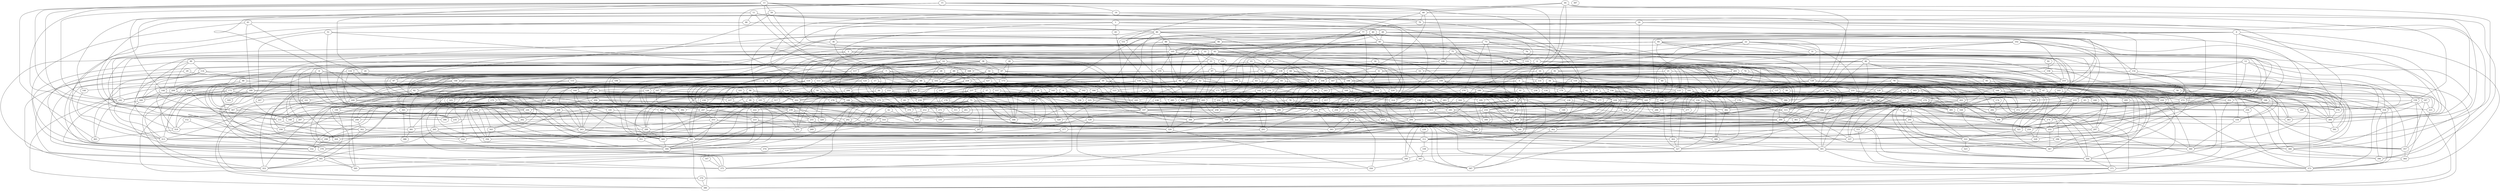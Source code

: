 strict graph "gnp_random_graph(400,0.015)" {
0;
1;
2;
3;
4;
5;
6;
7;
8;
9;
10;
11;
12;
13;
14;
15;
16;
17;
18;
19;
20;
21;
22;
23;
24;
25;
26;
27;
28;
29;
30;
31;
32;
33;
34;
35;
36;
37;
38;
39;
40;
41;
42;
43;
44;
45;
46;
47;
48;
49;
50;
51;
52;
53;
54;
55;
56;
57;
58;
59;
60;
61;
62;
63;
64;
65;
66;
67;
68;
69;
70;
71;
72;
73;
74;
75;
76;
77;
78;
79;
80;
81;
82;
83;
84;
85;
86;
87;
88;
89;
90;
91;
92;
93;
94;
95;
96;
97;
98;
99;
100;
101;
102;
103;
104;
105;
106;
107;
108;
109;
110;
111;
112;
113;
114;
115;
116;
117;
118;
119;
120;
121;
122;
123;
124;
125;
126;
127;
128;
129;
130;
131;
132;
133;
134;
135;
136;
137;
138;
139;
140;
141;
142;
143;
144;
145;
146;
147;
148;
149;
150;
151;
152;
153;
154;
155;
156;
157;
158;
159;
160;
161;
162;
163;
164;
165;
166;
167;
168;
169;
170;
171;
172;
173;
174;
175;
176;
177;
178;
179;
180;
181;
182;
183;
184;
185;
186;
187;
188;
189;
190;
191;
192;
193;
194;
195;
196;
197;
198;
199;
200;
201;
202;
203;
204;
205;
206;
207;
208;
209;
210;
211;
212;
213;
214;
215;
216;
217;
218;
219;
220;
221;
222;
223;
224;
225;
226;
227;
228;
229;
230;
231;
232;
233;
234;
235;
236;
237;
238;
239;
240;
241;
242;
243;
244;
245;
246;
247;
248;
249;
250;
251;
252;
253;
254;
255;
256;
257;
258;
259;
260;
261;
262;
263;
264;
265;
266;
267;
268;
269;
270;
271;
272;
273;
274;
275;
276;
277;
278;
279;
280;
281;
282;
283;
284;
285;
286;
287;
288;
289;
290;
291;
292;
293;
294;
295;
296;
297;
298;
299;
300;
301;
302;
303;
304;
305;
306;
307;
308;
309;
310;
311;
312;
313;
314;
315;
316;
317;
318;
319;
320;
321;
322;
323;
324;
325;
326;
327;
328;
329;
330;
331;
332;
333;
334;
335;
336;
337;
338;
339;
340;
341;
342;
343;
344;
345;
346;
347;
348;
349;
350;
351;
352;
353;
354;
355;
356;
357;
358;
359;
360;
361;
362;
363;
364;
365;
366;
367;
368;
369;
370;
371;
372;
373;
374;
375;
376;
377;
378;
379;
380;
381;
382;
383;
384;
385;
386;
387;
388;
389;
390;
391;
392;
393;
394;
395;
396;
397;
398;
399;
0 -- 384  [is_available=True, prob="0.0402367718335"];
0 -- 197  [is_available=True, prob="0.228837234579"];
0 -- 272  [is_available=True, prob="0.930649494581"];
0 -- 177  [is_available=True, prob="1.0"];
0 -- 84  [is_available=True, prob="1.0"];
0 -- 379  [is_available=True, prob="0.599860828632"];
0 -- 383  [is_available=True, prob="1.0"];
1 -- 168  [is_available=True, prob="0.828892292594"];
1 -- 49  [is_available=True, prob="0.546727412455"];
1 -- 36  [is_available=True, prob="0.792235387487"];
1 -- 45  [is_available=True, prob="1.0"];
1 -- 185  [is_available=True, prob="0.430631470066"];
2 -- 248  [is_available=True, prob="1.0"];
2 -- 315  [is_available=True, prob="1.0"];
2 -- 38  [is_available=True, prob="0.789711799117"];
2 -- 247  [is_available=True, prob="0.757555239476"];
3 -- 384  [is_available=True, prob="0.913111605591"];
3 -- 133  [is_available=True, prob="0.661582365835"];
3 -- 41  [is_available=True, prob="0.641390189059"];
3 -- 331  [is_available=True, prob="1.0"];
3 -- 268  [is_available=True, prob="0.203914932604"];
3 -- 367  [is_available=True, prob="1.0"];
3 -- 213  [is_available=True, prob="1.0"];
3 -- 123  [is_available=True, prob="0.37483389132"];
3 -- 220  [is_available=True, prob="0.824811062572"];
4 -- 376  [is_available=True, prob="1.0"];
4 -- 371  [is_available=True, prob="1.0"];
4 -- 6  [is_available=True, prob="0.918183683065"];
4 -- 343  [is_available=True, prob="0.162268927665"];
5 -- 124  [is_available=True, prob="0.758159330224"];
5 -- 325  [is_available=True, prob="0.381256585701"];
6 -- 290  [is_available=True, prob="0.546495250711"];
6 -- 301  [is_available=True, prob="0.956983385933"];
6 -- 146  [is_available=True, prob="0.0747807298808"];
6 -- 371  [is_available=True, prob="0.831949440923"];
6 -- 251  [is_available=True, prob="1.0"];
7 -- 166  [is_available=True, prob="1.0"];
7 -- 198  [is_available=True, prob="0.896626878955"];
7 -- 103  [is_available=True, prob="0.95149884525"];
7 -- 82  [is_available=True, prob="0.154584733728"];
7 -- 249  [is_available=True, prob="0.305165184374"];
7 -- 188  [is_available=True, prob="1.0"];
7 -- 285  [is_available=True, prob="0.258547541036"];
7 -- 390  [is_available=True, prob="0.610702899747"];
8 -- 176  [is_available=True, prob="0.334390227839"];
8 -- 161  [is_available=True, prob="0.526936789904"];
8 -- 146  [is_available=True, prob="1.0"];
8 -- 394  [is_available=True, prob="0.398963388208"];
8 -- 262  [is_available=True, prob="0.918249961427"];
9 -- 145  [is_available=True, prob="0.830287555779"];
9 -- 299  [is_available=True, prob="1.0"];
9 -- 220  [is_available=True, prob="0.661740255158"];
9 -- 381  [is_available=True, prob="0.225785111097"];
10 -- 267  [is_available=True, prob="1.0"];
10 -- 131  [is_available=True, prob="0.777332449017"];
10 -- 254  [is_available=True, prob="1.0"];
11 -- 224  [is_available=True, prob="1.0"];
11 -- 320  [is_available=True, prob="0.209965057685"];
11 -- 66  [is_available=True, prob="0.0828781911114"];
11 -- 396  [is_available=True, prob="0.616018808591"];
11 -- 362  [is_available=True, prob="0.991211634504"];
11 -- 140  [is_available=True, prob="0.731610422304"];
11 -- 144  [is_available=True, prob="0.305994241208"];
12 -- 121  [is_available=True, prob="0.204933204844"];
12 -- 91  [is_available=True, prob="0.560403317131"];
12 -- 321  [is_available=True, prob="0.533658528319"];
12 -- 318  [is_available=True, prob="0.323605174205"];
12 -- 159  [is_available=True, prob="0.220588295254"];
13 -- 354  [is_available=True, prob="0.291714793876"];
13 -- 197  [is_available=True, prob="0.390688105716"];
13 -- 134  [is_available=True, prob="0.662890691731"];
13 -- 393  [is_available=True, prob="0.32599514737"];
13 -- 363  [is_available=True, prob="1.0"];
13 -- 242  [is_available=True, prob="0.00951293345419"];
13 -- 24  [is_available=True, prob="0.440414604731"];
13 -- 314  [is_available=True, prob="0.0285800605918"];
13 -- 59  [is_available=True, prob="1.0"];
14 -- 67  [is_available=True, prob="0.939459530086"];
14 -- 234  [is_available=True, prob="0.269543040244"];
14 -- 112  [is_available=True, prob="0.36858913385"];
14 -- 211  [is_available=True, prob="0.0357765453866"];
14 -- 117  [is_available=True, prob="0.277905059227"];
14 -- 222  [is_available=True, prob="0.513201082614"];
15 -- 229  [is_available=True, prob="0.0576691667027"];
15 -- 358  [is_available=True, prob="0.138578877747"];
15 -- 396  [is_available=True, prob="0.231135718085"];
15 -- 208  [is_available=True, prob="1.0"];
15 -- 242  [is_available=True, prob="1.0"];
15 -- 19  [is_available=True, prob="1.0"];
15 -- 148  [is_available=True, prob="0.882384500124"];
15 -- 62  [is_available=True, prob="0.22489607725"];
16 -- 264  [is_available=True, prob="0.753777829642"];
16 -- 69  [is_available=True, prob="0.702686022626"];
17 -- 324  [is_available=True, prob="0.534896968672"];
17 -- 157  [is_available=True, prob="0.214123172626"];
18 -- 336  [is_available=True, prob="1.0"];
18 -- 375  [is_available=True, prob="0.189302095044"];
18 -- 111  [is_available=True, prob="1.0"];
19 -- 347  [is_available=True, prob="0.062708600685"];
19 -- 275  [is_available=True, prob="0.127526151953"];
19 -- 70  [is_available=True, prob="0.831767454216"];
19 -- 30  [is_available=True, prob="0.892175289945"];
20 -- 65  [is_available=True, prob="1.0"];
20 -- 259  [is_available=True, prob="1.0"];
20 -- 263  [is_available=True, prob="0.36261816189"];
20 -- 233  [is_available=True, prob="0.876046832764"];
20 -- 80  [is_available=True, prob="1.0"];
20 -- 183  [is_available=True, prob="1.0"];
20 -- 159  [is_available=True, prob="0.876189895541"];
21 -- 113  [is_available=True, prob="0.716425585"];
21 -- 282  [is_available=True, prob="1.0"];
21 -- 359  [is_available=True, prob="0.87911896844"];
22 -- 386  [is_available=True, prob="0.453667894503"];
22 -- 131  [is_available=True, prob="0.662784862517"];
22 -- 329  [is_available=True, prob="0.0193767238134"];
22 -- 177  [is_available=True, prob="0.514283892392"];
22 -- 312  [is_available=True, prob="0.813819081941"];
22 -- 31  [is_available=True, prob="0.197496440755"];
23 -- 355  [is_available=True, prob="0.778831971876"];
23 -- 39  [is_available=True, prob="0.163213233482"];
23 -- 72  [is_available=True, prob="1.0"];
23 -- 209  [is_available=True, prob="0.31766980987"];
23 -- 43  [is_available=True, prob="0.0537580733217"];
23 -- 238  [is_available=True, prob="0.0686236106776"];
23 -- 81  [is_available=True, prob="0.194500571199"];
23 -- 279  [is_available=True, prob="0.616531619688"];
23 -- 56  [is_available=True, prob="0.532103080135"];
23 -- 190  [is_available=True, prob="0.550775684697"];
24 -- 131  [is_available=True, prob="1.0"];
24 -- 279  [is_available=True, prob="0.509077168806"];
25 -- 297  [is_available=True, prob="0.545349680664"];
25 -- 62  [is_available=True, prob="0.876312376762"];
26 -- 289  [is_available=True, prob="0.971111505922"];
26 -- 52  [is_available=True, prob="0.108055723257"];
27 -- 200  [is_available=True, prob="0.961674671582"];
27 -- 33  [is_available=True, prob="1.0"];
27 -- 308  [is_available=True, prob="0.486248417964"];
27 -- 348  [is_available=True, prob="0.211992411325"];
27 -- 87  [is_available=True, prob="1.0"];
28 -- 250  [is_available=True, prob="0.758804118608"];
28 -- 67  [is_available=True, prob="0.0142042195748"];
28 -- 173  [is_available=True, prob="1.0"];
29 -- 88  [is_available=True, prob="0.670096652762"];
29 -- 305  [is_available=True, prob="0.731056979458"];
30 -- 345  [is_available=True, prob="0.416271190563"];
30 -- 165  [is_available=True, prob="0.608827429842"];
31 -- 136  [is_available=True, prob="1.0"];
31 -- 366  [is_available=True, prob="1.0"];
32 -- 261  [is_available=True, prob="0.509776030636"];
32 -- 232  [is_available=True, prob="0.629308951057"];
32 -- 127  [is_available=True, prob="1.0"];
32 -- 268  [is_available=True, prob="1.0"];
32 -- 315  [is_available=True, prob="0.607053806062"];
32 -- 351  [is_available=True, prob="1.0"];
33 -- 224  [is_available=True, prob="0.152295141676"];
33 -- 97  [is_available=True, prob="0.406299464869"];
33 -- 197  [is_available=True, prob="0.571468307842"];
33 -- 391  [is_available=True, prob="1.0"];
33 -- 104  [is_available=True, prob="0.537001853884"];
33 -- 235  [is_available=True, prob="0.665497689995"];
33 -- 112  [is_available=True, prob="0.68831217946"];
33 -- 313  [is_available=True, prob="0.253570715174"];
33 -- 125  [is_available=True, prob="0.56225847135"];
34 -- 227  [is_available=True, prob="0.876495052086"];
34 -- 134  [is_available=True, prob="1.0"];
34 -- 300  [is_available=True, prob="0.277352684245"];
34 -- 236  [is_available=True, prob="0.739483196826"];
34 -- 47  [is_available=True, prob="1.0"];
34 -- 243  [is_available=True, prob="0.725444026809"];
34 -- 376  [is_available=True, prob="1.0"];
34 -- 191  [is_available=True, prob="0.227912499998"];
35 -- 304  [is_available=True, prob="0.507941579767"];
35 -- 130  [is_available=True, prob="0.50184385262"];
35 -- 171  [is_available=True, prob="0.127035137507"];
35 -- 141  [is_available=True, prob="0.961761058678"];
35 -- 334  [is_available=True, prob="0.274197415593"];
35 -- 239  [is_available=True, prob="1.0"];
35 -- 144  [is_available=True, prob="0.645940570428"];
35 -- 306  [is_available=True, prob="0.637781703733"];
35 -- 378  [is_available=True, prob="1.0"];
35 -- 47  [is_available=True, prob="0.0697195633844"];
35 -- 381  [is_available=True, prob="0.137515578389"];
35 -- 254  [is_available=True, prob="0.246599835242"];
36 -- 191  [is_available=True, prob="1.0"];
36 -- 235  [is_available=True, prob="0.0974347544252"];
36 -- 93  [is_available=True, prob="1.0"];
36 -- 153  [is_available=True, prob="0.525056416507"];
37 -- 225  [is_available=True, prob="0.664503248045"];
37 -- 274  [is_available=True, prob="0.044801459093"];
37 -- 395  [is_available=True, prob="0.525695382397"];
38 -- 321  [is_available=True, prob="0.00102731944572"];
38 -- 67  [is_available=True, prob="0.378873999452"];
38 -- 133  [is_available=True, prob="0.479707239871"];
38 -- 179  [is_available=True, prob="0.686151478669"];
38 -- 378  [is_available=True, prob="0.455560662854"];
38 -- 62  [is_available=True, prob="0.534691655939"];
38 -- 255  [is_available=True, prob="0.775235196963"];
39 -- 186  [is_available=True, prob="1.0"];
39 -- 306  [is_available=True, prob="1.0"];
40 -- 98  [is_available=True, prob="1.0"];
40 -- 132  [is_available=True, prob="0.622774608052"];
40 -- 233  [is_available=True, prob="1.0"];
40 -- 107  [is_available=True, prob="0.666971662493"];
40 -- 376  [is_available=True, prob="0.561170010957"];
40 -- 85  [is_available=True, prob="0.256948138638"];
40 -- 184  [is_available=True, prob="0.717152936099"];
40 -- 314  [is_available=True, prob="0.153631959731"];
41 -- 314  [is_available=True, prob="0.484210750586"];
41 -- 150  [is_available=True, prob="0.229546748959"];
42 -- 339  [is_available=True, prob="0.849191435056"];
42 -- 251  [is_available=True, prob="0.916117665446"];
43 -- 236  [is_available=True, prob="0.983285004323"];
43 -- 212  [is_available=True, prob="0.894139429918"];
44 -- 232  [is_available=True, prob="1.0"];
44 -- 153  [is_available=True, prob="0.382226569383"];
44 -- 138  [is_available=True, prob="0.420903423263"];
44 -- 219  [is_available=True, prob="1.0"];
44 -- 60  [is_available=True, prob="0.832593180582"];
45 -- 238  [is_available=True, prob="1.0"];
46 -- 386  [is_available=True, prob="1.0"];
46 -- 327  [is_available=True, prob="0.7652394169"];
46 -- 111  [is_available=True, prob="0.68876115116"];
46 -- 240  [is_available=True, prob="0.878783371704"];
46 -- 179  [is_available=True, prob="0.474067948621"];
46 -- 372  [is_available=True, prob="0.744760522274"];
46 -- 53  [is_available=True, prob="1.0"];
46 -- 220  [is_available=True, prob="1.0"];
46 -- 318  [is_available=True, prob="0.155560507277"];
47 -- 225  [is_available=True, prob="0.966776039765"];
47 -- 186  [is_available=True, prob="0.141463420932"];
47 -- 367  [is_available=True, prob="0.887161854945"];
48 -- 96  [is_available=True, prob="1.0"];
48 -- 107  [is_available=True, prob="1.0"];
48 -- 331  [is_available=True, prob="0.769416667232"];
48 -- 302  [is_available=True, prob="1.0"];
48 -- 209  [is_available=True, prob="0.624201786488"];
48 -- 307  [is_available=True, prob="1.0"];
49 -- 352  [is_available=True, prob="0.481920908627"];
49 -- 229  [is_available=True, prob="0.780091938738"];
49 -- 233  [is_available=True, prob="0.681844508265"];
49 -- 109  [is_available=True, prob="0.00386991702226"];
49 -- 85  [is_available=True, prob="0.911266901566"];
49 -- 377  [is_available=True, prob="0.854326592839"];
50 -- 371  [is_available=True, prob="0.400774589551"];
50 -- 202  [is_available=True, prob="0.399143859344"];
50 -- 299  [is_available=True, prob="0.937993399699"];
50 -- 325  [is_available=True, prob="1.0"];
50 -- 271  [is_available=True, prob="0.167317935818"];
51 -- 344  [is_available=True, prob="1.0"];
51 -- 98  [is_available=True, prob="0.971950274329"];
51 -- 292  [is_available=True, prob="1.0"];
51 -- 306  [is_available=True, prob="0.725371133645"];
52 -- 160  [is_available=True, prob="1.0"];
52 -- 300  [is_available=True, prob="0.73186026959"];
52 -- 304  [is_available=True, prob="0.345543436079"];
52 -- 341  [is_available=True, prob="0.850503204893"];
52 -- 279  [is_available=True, prob="0.735948367549"];
52 -- 89  [is_available=True, prob="1.0"];
53 -- 104  [is_available=True, prob="0.603975985417"];
54 -- 295  [is_available=True, prob="0.456931271065"];
54 -- 174  [is_available=True, prob="0.721477536433"];
54 -- 312  [is_available=True, prob="0.221668168634"];
54 -- 246  [is_available=True, prob="1.0"];
54 -- 248  [is_available=True, prob="0.113049498959"];
54 -- 281  [is_available=True, prob="0.801458488695"];
54 -- 383  [is_available=True, prob="0.715022310827"];
55 -- 116  [is_available=True, prob="1.0"];
55 -- 242  [is_available=True, prob="0.777742610166"];
55 -- 92  [is_available=True, prob="0.142043958373"];
55 -- 326  [is_available=True, prob="0.668054037248"];
56 -- 273  [is_available=True, prob="0.177549584225"];
56 -- 271  [is_available=True, prob="0.234846488683"];
57 -- 72  [is_available=True, prob="1.0"];
57 -- 250  [is_available=True, prob="0.362656698786"];
58 -- 376  [is_available=True, prob="0.905568117289"];
58 -- 195  [is_available=True, prob="0.0116600908601"];
59 -- 70  [is_available=True, prob="0.044644839985"];
59 -- 87  [is_available=True, prob="0.96222227333"];
59 -- 375  [is_available=True, prob="0.230832384202"];
59 -- 376  [is_available=True, prob="0.818211595472"];
59 -- 123  [is_available=True, prob="0.744934353055"];
60 -- 191  [is_available=True, prob="1.0"];
61 -- 80  [is_available=True, prob="0.123510100456"];
61 -- 332  [is_available=True, prob="0.331668920036"];
61 -- 125  [is_available=True, prob="0.120191983779"];
61 -- 189  [is_available=True, prob="1.0"];
62 -- 311  [is_available=True, prob="0.825280172904"];
63 -- 256  [is_available=True, prob="0.0743977696635"];
63 -- 303  [is_available=True, prob="0.462763987878"];
64 -- 68  [is_available=True, prob="0.114628794734"];
64 -- 360  [is_available=True, prob="0.233062681322"];
64 -- 180  [is_available=True, prob="0.446260302376"];
64 -- 277  [is_available=True, prob="0.669507129759"];
64 -- 151  [is_available=True, prob="0.605697340443"];
64 -- 190  [is_available=True, prob="0.222191876865"];
65 -- 385  [is_available=True, prob="0.559772374457"];
65 -- 227  [is_available=True, prob="1.0"];
65 -- 165  [is_available=True, prob="0.543681966761"];
65 -- 359  [is_available=True, prob="0.445355025292"];
65 -- 268  [is_available=True, prob="0.981653952621"];
66 -- 80  [is_available=True, prob="0.862181562667"];
66 -- 313  [is_available=True, prob="0.900727997904"];
66 -- 390  [is_available=True, prob="1.0"];
66 -- 246  [is_available=True, prob="1.0"];
67 -- 321  [is_available=True, prob="0.542264951262"];
67 -- 173  [is_available=True, prob="1.0"];
67 -- 345  [is_available=True, prob="0.631979840752"];
67 -- 123  [is_available=True, prob="0.0399242922271"];
68 -- 139  [is_available=True, prob="1.0"];
68 -- 70  [is_available=True, prob="0.739117914217"];
68 -- 104  [is_available=True, prob="0.614188434963"];
68 -- 331  [is_available=True, prob="0.272819152812"];
68 -- 366  [is_available=True, prob="0.273903551945"];
69 -- 103  [is_available=True, prob="0.85270904309"];
69 -- 362  [is_available=True, prob="0.345070086063"];
69 -- 172  [is_available=True, prob="0.962597334166"];
69 -- 110  [is_available=True, prob="0.65324866579"];
69 -- 302  [is_available=True, prob="0.104970358282"];
69 -- 184  [is_available=True, prob="0.543567318677"];
69 -- 219  [is_available=True, prob="0.775057470595"];
69 -- 220  [is_available=True, prob="1.0"];
69 -- 394  [is_available=True, prob="0.220195749552"];
70 -- 132  [is_available=True, prob="0.996260991737"];
70 -- 77  [is_available=True, prob="0.420175192238"];
70 -- 177  [is_available=True, prob="1.0"];
71 -- 259  [is_available=True, prob="1.0"];
71 -- 292  [is_available=True, prob="0.395243980682"];
71 -- 328  [is_available=True, prob="0.350098206221"];
71 -- 375  [is_available=True, prob="1.0"];
71 -- 306  [is_available=True, prob="0.353164418302"];
71 -- 182  [is_available=True, prob="0.861543180212"];
71 -- 311  [is_available=True, prob="0.293294087984"];
71 -- 282  [is_available=True, prob="1.0"];
71 -- 348  [is_available=True, prob="1.0"];
72 -- 165  [is_available=True, prob="0.0120192959549"];
72 -- 171  [is_available=True, prob="1.0"];
72 -- 111  [is_available=True, prob="0.796580385363"];
72 -- 144  [is_available=True, prob="1.0"];
72 -- 305  [is_available=True, prob="0.817070646706"];
72 -- 83  [is_available=True, prob="1.0"];
73 -- 128  [is_available=True, prob="0.334587370362"];
73 -- 235  [is_available=True, prob="1.0"];
73 -- 76  [is_available=True, prob="0.0852450177633"];
73 -- 370  [is_available=True, prob="0.680589424547"];
73 -- 275  [is_available=True, prob="0.51667205339"];
73 -- 276  [is_available=True, prob="1.0"];
73 -- 382  [is_available=True, prob="0.550106987386"];
73 -- 216  [is_available=True, prob="1.0"];
73 -- 94  [is_available=True, prob="0.210581361405"];
74 -- 294  [is_available=True, prob="0.756113623578"];
74 -- 95  [is_available=True, prob="1.0"];
75 -- 259  [is_available=True, prob="0.614692005941"];
75 -- 133  [is_available=True, prob="0.975136354565"];
75 -- 307  [is_available=True, prob="0.246393305028"];
75 -- 148  [is_available=True, prob="0.857576546761"];
75 -- 117  [is_available=True, prob="0.755525171965"];
75 -- 382  [is_available=True, prob="1.0"];
76 -- 122  [is_available=True, prob="0.406262242581"];
76 -- 333  [is_available=True, prob="0.133826736604"];
76 -- 126  [is_available=True, prob="0.730176877023"];
77 -- 205  [is_available=True, prob="0.532465188124"];
77 -- 143  [is_available=True, prob="0.636093695058"];
77 -- 78  [is_available=True, prob="0.727492489667"];
77 -- 85  [is_available=True, prob="0.6406328703"];
78 -- 282  [is_available=True, prob="1.0"];
78 -- 331  [is_available=True, prob="0.365662837722"];
78 -- 222  [is_available=True, prob="0.690689802262"];
78 -- 277  [is_available=True, prob="1.0"];
79 -- 129  [is_available=True, prob="0.193652828951"];
79 -- 229  [is_available=True, prob="0.626506432301"];
79 -- 321  [is_available=True, prob="1.0"];
79 -- 301  [is_available=True, prob="0.510099017349"];
79 -- 375  [is_available=True, prob="0.772359357618"];
79 -- 318  [is_available=True, prob="1.0"];
80 -- 165  [is_available=True, prob="0.676352549882"];
80 -- 198  [is_available=True, prob="0.429982553317"];
80 -- 136  [is_available=True, prob="1.0"];
80 -- 245  [is_available=True, prob="0.0242293643009"];
80 -- 86  [is_available=True, prob="0.396320816639"];
80 -- 151  [is_available=True, prob="1.0"];
80 -- 197  [is_available=True, prob="0.41660180848"];
81 -- 250  [is_available=True, prob="0.462140099814"];
81 -- 270  [is_available=True, prob="0.758439615461"];
82 -- 312  [is_available=True, prob="0.852795155073"];
82 -- 161  [is_available=True, prob="1.0"];
82 -- 384  [is_available=True, prob="0.868926160919"];
82 -- 249  [is_available=True, prob="0.113458439705"];
83 -- 145  [is_available=True, prob="0.898579812344"];
83 -- 203  [is_available=True, prob="0.846518993087"];
83 -- 142  [is_available=True, prob="0.509004518972"];
83 -- 375  [is_available=True, prob="0.046053282398"];
84 -- 196  [is_available=True, prob="0.725978036395"];
84 -- 105  [is_available=True, prob="0.217868545239"];
84 -- 311  [is_available=True, prob="0.821746861217"];
84 -- 113  [is_available=True, prob="0.0829911165105"];
84 -- 201  [is_available=True, prob="1.0"];
84 -- 315  [is_available=True, prob="1.0"];
84 -- 383  [is_available=True, prob="0.486995397373"];
85 -- 231  [is_available=True, prob="0.980323143407"];
85 -- 105  [is_available=True, prob="0.942224772563"];
85 -- 111  [is_available=True, prob="0.117098018046"];
85 -- 277  [is_available=True, prob="1.0"];
85 -- 232  [is_available=True, prob="0.265879151095"];
86 -- 105  [is_available=True, prob="1.0"];
86 -- 202  [is_available=True, prob="0.456090599019"];
86 -- 139  [is_available=True, prob="1.0"];
86 -- 210  [is_available=True, prob="0.509863337409"];
86 -- 211  [is_available=True, prob="0.00404877230182"];
86 -- 281  [is_available=True, prob="0.238765504991"];
86 -- 249  [is_available=True, prob="0.201723779102"];
86 -- 122  [is_available=True, prob="0.812233241217"];
86 -- 94  [is_available=True, prob="0.392215195313"];
87 -- 181  [is_available=True, prob="0.490119087057"];
87 -- 349  [is_available=True, prob="0.632706218269"];
87 -- 247  [is_available=True, prob="0.569806804311"];
88 -- 192  [is_available=True, prob="0.0946215474831"];
88 -- 384  [is_available=True, prob="0.848542352458"];
88 -- 230  [is_available=True, prob="0.662874514897"];
88 -- 359  [is_available=True, prob="0.555709443986"];
88 -- 205  [is_available=True, prob="0.0387106133717"];
88 -- 380  [is_available=True, prob="0.095487738338"];
88 -- 126  [is_available=True, prob="1.0"];
89 -- 177  [is_available=True, prob="0.104130233023"];
89 -- 217  [is_available=True, prob="1.0"];
89 -- 330  [is_available=True, prob="1.0"];
89 -- 111  [is_available=True, prob="1.0"];
90 -- 168  [is_available=True, prob="0.722606355547"];
90 -- 332  [is_available=True, prob="1.0"];
90 -- 143  [is_available=True, prob="0.525443681738"];
90 -- 209  [is_available=True, prob="1.0"];
90 -- 114  [is_available=True, prob="1.0"];
90 -- 349  [is_available=True, prob="0.0596469268962"];
91 -- 131  [is_available=True, prob="0.87962121283"];
91 -- 214  [is_available=True, prob="0.973999487804"];
91 -- 198  [is_available=True, prob="0.581626440376"];
91 -- 391  [is_available=True, prob="0.997321969764"];
92 -- 158  [is_available=True, prob="0.819779418389"];
93 -- 100  [is_available=True, prob="0.319830798145"];
93 -- 294  [is_available=True, prob="0.881190211021"];
93 -- 206  [is_available=True, prob="1.0"];
93 -- 239  [is_available=True, prob="1.0"];
93 -- 272  [is_available=True, prob="0.15597617184"];
93 -- 148  [is_available=True, prob="1.0"];
93 -- 124  [is_available=True, prob="1.0"];
93 -- 94  [is_available=True, prob="0.423893911499"];
94 -- 389  [is_available=True, prob="0.666886132047"];
94 -- 392  [is_available=True, prob="1.0"];
94 -- 203  [is_available=True, prob="0.17234250097"];
94 -- 111  [is_available=True, prob="0.617157711737"];
94 -- 369  [is_available=True, prob="0.387792997579"];
94 -- 242  [is_available=True, prob="0.339431396173"];
94 -- 181  [is_available=True, prob="0.941521720326"];
94 -- 120  [is_available=True, prob="0.997589847391"];
94 -- 382  [is_available=True, prob="0.647997551528"];
94 -- 373  [is_available=True, prob="0.735406335433"];
95 -- 384  [is_available=True, prob="1.0"];
95 -- 137  [is_available=True, prob="0.603920929882"];
95 -- 203  [is_available=True, prob="0.0210497127306"];
96 -- 208  [is_available=True, prob="0.173645169166"];
96 -- 99  [is_available=True, prob="0.135774069134"];
96 -- 232  [is_available=True, prob="0.208593539557"];
96 -- 361  [is_available=True, prob="1.0"];
96 -- 175  [is_available=True, prob="0.177870681623"];
96 -- 340  [is_available=True, prob="1.0"];
96 -- 374  [is_available=True, prob="0.1452143182"];
96 -- 183  [is_available=True, prob="0.77511840727"];
96 -- 284  [is_available=True, prob="0.304755164725"];
97 -- 205  [is_available=True, prob="1.0"];
97 -- 243  [is_available=True, prob="1.0"];
97 -- 341  [is_available=True, prob="1.0"];
97 -- 119  [is_available=True, prob="1.0"];
97 -- 186  [is_available=True, prob="1.0"];
98 -- 105  [is_available=True, prob="0.140528550026"];
98 -- 305  [is_available=True, prob="1.0"];
98 -- 346  [is_available=True, prob="0.600152749115"];
98 -- 284  [is_available=True, prob="0.186855858245"];
99 -- 258  [is_available=True, prob="0.242063272948"];
99 -- 390  [is_available=True, prob="1.0"];
99 -- 310  [is_available=True, prob="0.152902432682"];
100 -- 289  [is_available=True, prob="1.0"];
100 -- 199  [is_available=True, prob="1.0"];
100 -- 360  [is_available=True, prob="0.325816663109"];
100 -- 234  [is_available=True, prob="1.0"];
100 -- 171  [is_available=True, prob="0.295505576667"];
100 -- 364  [is_available=True, prob="0.425577102278"];
100 -- 273  [is_available=True, prob="0.690562425529"];
100 -- 180  [is_available=True, prob="0.361417719941"];
100 -- 278  [is_available=True, prob="0.570730007202"];
100 -- 312  [is_available=True, prob="0.834874263742"];
100 -- 220  [is_available=True, prob="0.796826541284"];
101 -- 275  [is_available=True, prob="0.991754276189"];
101 -- 145  [is_available=True, prob="0.511304141097"];
101 -- 227  [is_available=True, prob="0.481852342414"];
101 -- 255  [is_available=True, prob="0.159512749156"];
102 -- 321  [is_available=True, prob="0.300741076055"];
102 -- 105  [is_available=True, prob="0.264489732467"];
102 -- 270  [is_available=True, prob="0.996001693086"];
102 -- 399  [is_available=True, prob="0.278775432798"];
102 -- 274  [is_available=True, prob="0.299462261926"];
102 -- 382  [is_available=True, prob="0.804942761913"];
103 -- 243  [is_available=True, prob="0.524904226039"];
103 -- 164  [is_available=True, prob="0.424589070458"];
104 -- 281  [is_available=True, prob="0.549972382513"];
104 -- 154  [is_available=True, prob="0.613778321164"];
104 -- 350  [is_available=True, prob="0.309538192638"];
105 -- 136  [is_available=True, prob="0.133815465772"];
105 -- 268  [is_available=True, prob="0.511290827944"];
105 -- 144  [is_available=True, prob="0.0763316879391"];
105 -- 210  [is_available=True, prob="0.823010565125"];
105 -- 275  [is_available=True, prob="0.582455270791"];
105 -- 155  [is_available=True, prob="0.762054721289"];
105 -- 223  [is_available=True, prob="0.702664469019"];
106 -- 392  [is_available=True, prob="1.0"];
106 -- 156  [is_available=True, prob="0.673291407233"];
106 -- 199  [is_available=True, prob="1.0"];
107 -- 272  [is_available=True, prob="0.405490967986"];
107 -- 267  [is_available=True, prob="0.308866172936"];
107 -- 343  [is_available=True, prob="0.626231851484"];
107 -- 345  [is_available=True, prob="0.111076094489"];
107 -- 252  [is_available=True, prob="1.0"];
108 -- 282  [is_available=True, prob="0.648989082767"];
108 -- 211  [is_available=True, prob="1.0"];
108 -- 348  [is_available=True, prob="0.982692026943"];
108 -- 198  [is_available=True, prob="0.618005467019"];
109 -- 218  [is_available=True, prob="1.0"];
109 -- 133  [is_available=True, prob="0.560296418986"];
110 -- 162  [is_available=True, prob="0.470994830342"];
110 -- 262  [is_available=True, prob="0.697571675439"];
110 -- 372  [is_available=True, prob="0.0784093823882"];
110 -- 156  [is_available=True, prob="0.168089339325"];
110 -- 191  [is_available=True, prob="0.677750553676"];
111 -- 353  [is_available=True, prob="0.371374318801"];
111 -- 260  [is_available=True, prob="0.595345330458"];
111 -- 145  [is_available=True, prob="0.149680988475"];
111 -- 252  [is_available=True, prob="0.0687765825672"];
112 -- 353  [is_available=True, prob="0.237554188813"];
112 -- 397  [is_available=True, prob="0.214835652454"];
112 -- 240  [is_available=True, prob="1.0"];
112 -- 308  [is_available=True, prob="0.784510013183"];
113 -- 164  [is_available=True, prob="0.380895001566"];
113 -- 394  [is_available=True, prob="0.219499495961"];
113 -- 383  [is_available=True, prob="0.401451354313"];
114 -- 208  [is_available=True, prob="0.395171804088"];
114 -- 307  [is_available=True, prob="1.0"];
114 -- 173  [is_available=True, prob="1.0"];
114 -- 319  [is_available=True, prob="0.911119469756"];
115 -- 385  [is_available=True, prob="0.448213778932"];
115 -- 289  [is_available=True, prob="1.0"];
115 -- 181  [is_available=True, prob="0.752607512786"];
115 -- 287  [is_available=True, prob="1.0"];
116 -- 263  [is_available=True, prob="0.472249942663"];
116 -- 353  [is_available=True, prob="0.852110121195"];
116 -- 211  [is_available=True, prob="1.0"];
116 -- 244  [is_available=True, prob="0.244631663255"];
117 -- 330  [is_available=True, prob="1.0"];
117 -- 394  [is_available=True, prob="0.654086011994"];
118 -- 129  [is_available=True, prob="0.105146543147"];
118 -- 327  [is_available=True, prob="0.311584508652"];
118 -- 330  [is_available=True, prob="0.74152141746"];
118 -- 267  [is_available=True, prob="0.638756004245"];
118 -- 334  [is_available=True, prob="0.256395079743"];
118 -- 209  [is_available=True, prob="0.489577313969"];
118 -- 245  [is_available=True, prob="1.0"];
119 -- 228  [is_available=True, prob="0.802662089438"];
119 -- 135  [is_available=True, prob="0.880502938663"];
119 -- 202  [is_available=True, prob="0.542802720288"];
119 -- 140  [is_available=True, prob="1.0"];
119 -- 313  [is_available=True, prob="0.54145479615"];
120 -- 381  [is_available=True, prob="0.856229313528"];
120 -- 350  [is_available=True, prob="0.349293796305"];
120 -- 357  [is_available=True, prob="0.346799304901"];
121 -- 160  [is_available=True, prob="0.599444941544"];
121 -- 288  [is_available=True, prob="0.232788309277"];
121 -- 196  [is_available=True, prob="1.0"];
121 -- 367  [is_available=True, prob="1.0"];
121 -- 337  [is_available=True, prob="1.0"];
121 -- 348  [is_available=True, prob="0.871557056798"];
122 -- 296  [is_available=True, prob="0.483889140793"];
122 -- 139  [is_available=True, prob="0.614617001831"];
122 -- 327  [is_available=True, prob="1.0"];
123 -- 225  [is_available=True, prob="0.802688180103"];
123 -- 386  [is_available=True, prob="0.503664532283"];
123 -- 393  [is_available=True, prob="0.540383197076"];
123 -- 267  [is_available=True, prob="1.0"];
123 -- 317  [is_available=True, prob="0.702175680109"];
123 -- 190  [is_available=True, prob="0.170617572637"];
124 -- 202  [is_available=True, prob="0.517634086053"];
124 -- 301  [is_available=True, prob="0.829655231344"];
124 -- 212  [is_available=True, prob="0.36976089064"];
124 -- 214  [is_available=True, prob="0.297957533606"];
124 -- 183  [is_available=True, prob="0.26359329237"];
124 -- 313  [is_available=True, prob="0.226014560912"];
125 -- 261  [is_available=True, prob="0.170799641386"];
125 -- 328  [is_available=True, prob="0.471794976187"];
125 -- 300  [is_available=True, prob="0.93009257242"];
125 -- 365  [is_available=True, prob="0.709181206837"];
125 -- 206  [is_available=True, prob="1.0"];
126 -- 227  [is_available=True, prob="0.11753256242"];
126 -- 356  [is_available=True, prob="0.49582725746"];
126 -- 177  [is_available=True, prob="0.0402484225656"];
126 -- 374  [is_available=True, prob="0.468902109275"];
126 -- 222  [is_available=True, prob="1.0"];
127 -- 154  [is_available=True, prob="1.0"];
127 -- 228  [is_available=True, prob="0.285958452779"];
127 -- 234  [is_available=True, prob="0.820693007737"];
128 -- 229  [is_available=True, prob="0.00187822487665"];
128 -- 172  [is_available=True, prob="0.162874601366"];
128 -- 304  [is_available=True, prob="0.806963301472"];
128 -- 186  [is_available=True, prob="0.996882195703"];
128 -- 379  [is_available=True, prob="0.801797754804"];
128 -- 221  [is_available=True, prob="0.0188265042007"];
129 -- 385  [is_available=True, prob="0.948286265351"];
129 -- 290  [is_available=True, prob="0.0973389915159"];
129 -- 241  [is_available=True, prob="0.15679092715"];
129 -- 185  [is_available=True, prob="0.783567334746"];
130 -- 304  [is_available=True, prob="0.877239562334"];
130 -- 311  [is_available=True, prob="1.0"];
130 -- 149  [is_available=True, prob="0.640365694406"];
130 -- 221  [is_available=True, prob="1.0"];
131 -- 236  [is_available=True, prob="1.0"];
131 -- 237  [is_available=True, prob="0.872923710427"];
131 -- 254  [is_available=True, prob="0.835399390671"];
132 -- 233  [is_available=True, prob="1.0"];
132 -- 373  [is_available=True, prob="1.0"];
132 -- 167  [is_available=True, prob="1.0"];
133 -- 322  [is_available=True, prob="0.365357730789"];
133 -- 326  [is_available=True, prob="1.0"];
133 -- 165  [is_available=True, prob="0.237407697574"];
133 -- 359  [is_available=True, prob="0.66026952153"];
133 -- 216  [is_available=True, prob="0.876112796086"];
134 -- 340  [is_available=True, prob="0.237530994797"];
134 -- 260  [is_available=True, prob="0.0308090029424"];
135 -- 256  [is_available=True, prob="1.0"];
135 -- 322  [is_available=True, prob="0.403563469254"];
135 -- 233  [is_available=True, prob="0.977626242697"];
135 -- 334  [is_available=True, prob="1.0"];
135 -- 214  [is_available=True, prob="0.144949166019"];
136 -- 160  [is_available=True, prob="0.368992177947"];
136 -- 263  [is_available=True, prob="0.594897738802"];
136 -- 139  [is_available=True, prob="1.0"];
136 -- 303  [is_available=True, prob="0.638414105874"];
136 -- 201  [is_available=True, prob="1.0"];
137 -- 212  [is_available=True, prob="0.95811020503"];
137 -- 270  [is_available=True, prob="1.0"];
138 -- 213  [is_available=True, prob="1.0"];
138 -- 294  [is_available=True, prob="0.951526005669"];
139 -- 214  [is_available=True, prob="1.0"];
139 -- 167  [is_available=True, prob="0.926767027603"];
139 -- 395  [is_available=True, prob="0.697954611935"];
139 -- 332  [is_available=True, prob="0.27801302721"];
139 -- 142  [is_available=True, prob="0.187987830851"];
139 -- 211  [is_available=True, prob="0.0717063768686"];
140 -- 313  [is_available=True, prob="0.704716134474"];
141 -- 305  [is_available=True, prob="1.0"];
141 -- 300  [is_available=True, prob="1.0"];
142 -- 356  [is_available=True, prob="1.0"];
142 -- 197  [is_available=True, prob="0.445528094399"];
142 -- 308  [is_available=True, prob="0.704072353406"];
142 -- 283  [is_available=True, prob="0.581631077285"];
143 -- 288  [is_available=True, prob="0.349010110804"];
143 -- 385  [is_available=True, prob="0.414998740612"];
143 -- 290  [is_available=True, prob="0.132729646115"];
143 -- 325  [is_available=True, prob="0.488190687134"];
143 -- 296  [is_available=True, prob="0.612376077714"];
143 -- 170  [is_available=True, prob="0.311952348332"];
143 -- 248  [is_available=True, prob="0.312851364249"];
144 -- 397  [is_available=True, prob="0.201951612992"];
144 -- 239  [is_available=True, prob="0.145172700541"];
144 -- 349  [is_available=True, prob="0.71504155798"];
144 -- 319  [is_available=True, prob="0.497283225572"];
145 -- 293  [is_available=True, prob="1.0"];
146 -- 172  [is_available=True, prob="0.843532673886"];
146 -- 369  [is_available=True, prob="1.0"];
146 -- 214  [is_available=True, prob="0.881208786225"];
146 -- 380  [is_available=True, prob="0.24170285802"];
147 -- 375  [is_available=True, prob="0.782563218344"];
148 -- 384  [is_available=True, prob="0.918177259484"];
148 -- 214  [is_available=True, prob="0.960165944362"];
148 -- 168  [is_available=True, prob="0.248858103878"];
148 -- 205  [is_available=True, prob="0.543711189719"];
148 -- 304  [is_available=True, prob="0.139963790887"];
148 -- 340  [is_available=True, prob="0.965549682158"];
148 -- 182  [is_available=True, prob="1.0"];
150 -- 256  [is_available=True, prob="0.239831175233"];
150 -- 385  [is_available=True, prob="0.298641001553"];
150 -- 355  [is_available=True, prob="1.0"];
150 -- 261  [is_available=True, prob="0.160844931574"];
150 -- 393  [is_available=True, prob="0.943732358372"];
150 -- 345  [is_available=True, prob="0.428505439965"];
151 -- 268  [is_available=True, prob="0.878385840992"];
152 -- 369  [is_available=True, prob="0.864133529731"];
152 -- 319  [is_available=True, prob="0.893067483779"];
153 -- 204  [is_available=True, prob="0.82261417386"];
153 -- 234  [is_available=True, prob="0.400507673403"];
153 -- 339  [is_available=True, prob="0.352136139911"];
153 -- 186  [is_available=True, prob="0.871745322522"];
154 -- 185  [is_available=True, prob="1.0"];
154 -- 255  [is_available=True, prob="0.616800901689"];
155 -- 290  [is_available=True, prob="0.330749153516"];
155 -- 189  [is_available=True, prob="1.0"];
155 -- 167  [is_available=True, prob="0.824411638295"];
156 -- 160  [is_available=True, prob="0.950827976743"];
156 -- 386  [is_available=True, prob="0.867867718612"];
156 -- 367  [is_available=True, prob="1.0"];
156 -- 278  [is_available=True, prob="0.200476825506"];
156 -- 314  [is_available=True, prob="0.496463163147"];
156 -- 187  [is_available=True, prob="0.771443212601"];
156 -- 394  [is_available=True, prob="1.0"];
156 -- 318  [is_available=True, prob="0.598799206847"];
157 -- 170  [is_available=True, prob="0.948171270497"];
157 -- 351  [is_available=True, prob="0.530248172096"];
157 -- 213  [is_available=True, prob="0.314953909947"];
157 -- 297  [is_available=True, prob="0.542392097153"];
158 -- 210  [is_available=True, prob="0.99054838641"];
158 -- 187  [is_available=True, prob="0.963005523556"];
158 -- 214  [is_available=True, prob="1.0"];
159 -- 364  [is_available=True, prob="0.234207585833"];
159 -- 265  [is_available=True, prob="0.520709318629"];
159 -- 376  [is_available=True, prob="1.0"];
159 -- 380  [is_available=True, prob="0.139016562004"];
159 -- 318  [is_available=True, prob="0.80818567204"];
160 -- 289  [is_available=True, prob="1.0"];
160 -- 327  [is_available=True, prob="0.360047029996"];
160 -- 216  [is_available=True, prob="0.988177970189"];
160 -- 318  [is_available=True, prob="0.854594532932"];
161 -- 380  [is_available=True, prob="1.0"];
161 -- 244  [is_available=True, prob="0.765629754307"];
162 -- 377  [is_available=True, prob="1.0"];
162 -- 315  [is_available=True, prob="0.696578544933"];
163 -- 234  [is_available=True, prob="1.0"];
163 -- 301  [is_available=True, prob="0.77740773448"];
163 -- 373  [is_available=True, prob="1.0"];
164 -- 292  [is_available=True, prob="0.730486787675"];
164 -- 229  [is_available=True, prob="0.38839149659"];
164 -- 205  [is_available=True, prob="1.0"];
164 -- 207  [is_available=True, prob="0.348184886088"];
164 -- 345  [is_available=True, prob="1.0"];
165 -- 288  [is_available=True, prob="0.466388277727"];
165 -- 266  [is_available=True, prob="0.989716981155"];
165 -- 397  [is_available=True, prob="0.57947841926"];
165 -- 264  [is_available=True, prob="0.0244926406261"];
165 -- 344  [is_available=True, prob="0.352131365895"];
166 -- 272  [is_available=True, prob="0.328423847866"];
166 -- 329  [is_available=True, prob="0.984309382825"];
166 -- 202  [is_available=True, prob="1.0"];
167 -- 353  [is_available=True, prob="0.904366602649"];
167 -- 328  [is_available=True, prob="0.182206020385"];
167 -- 169  [is_available=True, prob="0.44851005282"];
167 -- 367  [is_available=True, prob="0.534158916795"];
167 -- 284  [is_available=True, prob="0.0607742216747"];
168 -- 386  [is_available=True, prob="0.700772810126"];
168 -- 206  [is_available=True, prob="0.707271844285"];
168 -- 219  [is_available=True, prob="0.0618284736848"];
169 -- 322  [is_available=True, prob="0.0478758507847"];
169 -- 202  [is_available=True, prob="1.0"];
169 -- 340  [is_available=True, prob="0.135540141019"];
169 -- 217  [is_available=True, prob="0.150157484988"];
169 -- 285  [is_available=True, prob="1.0"];
169 -- 190  [is_available=True, prob="0.715794733832"];
170 -- 289  [is_available=True, prob="0.655244592702"];
170 -- 260  [is_available=True, prob="0.455326666186"];
171 -- 293  [is_available=True, prob="1.0"];
171 -- 268  [is_available=True, prob="0.861394067673"];
171 -- 213  [is_available=True, prob="0.817913565432"];
171 -- 251  [is_available=True, prob="1.0"];
171 -- 341  [is_available=True, prob="0.255520313784"];
172 -- 353  [is_available=True, prob="1.0"];
172 -- 194  [is_available=True, prob="1.0"];
172 -- 242  [is_available=True, prob="0.547716031052"];
172 -- 341  [is_available=True, prob="0.816720368998"];
173 -- 179  [is_available=True, prob="0.407131973482"];
173 -- 335  [is_available=True, prob="1.0"];
174 -- 282  [is_available=True, prob="1.0"];
174 -- 371  [is_available=True, prob="0.00368410440326"];
175 -- 265  [is_available=True, prob="0.318718590768"];
175 -- 244  [is_available=True, prob="1.0"];
176 -- 382  [is_available=True, prob="1.0"];
176 -- 342  [is_available=True, prob="0.14622031663"];
176 -- 215  [is_available=True, prob="0.320239353814"];
177 -- 359  [is_available=True, prob="1.0"];
178 -- 272  [is_available=True, prob="0.643975862193"];
178 -- 221  [is_available=True, prob="0.70345666346"];
179 -- 185  [is_available=True, prob="0.419438685874"];
179 -- 314  [is_available=True, prob="0.772694446453"];
180 -- 229  [is_available=True, prob="0.411585599083"];
180 -- 391  [is_available=True, prob="0.201999575588"];
180 -- 328  [is_available=True, prob="0.825530930128"];
180 -- 240  [is_available=True, prob="0.976730117293"];
180 -- 245  [is_available=True, prob="0.0621668201505"];
180 -- 260  [is_available=True, prob="0.227901522155"];
180 -- 283  [is_available=True, prob="0.0348650488026"];
181 -- 262  [is_available=True, prob="0.0373123227662"];
181 -- 204  [is_available=True, prob="0.211543623188"];
181 -- 318  [is_available=True, prob="0.233815864302"];
181 -- 188  [is_available=True, prob="0.594789880458"];
182 -- 356  [is_available=True, prob="1.0"];
183 -- 375  [is_available=True, prob="0.817116390732"];
183 -- 241  [is_available=True, prob="0.960237750736"];
184 -- 336  [is_available=True, prob="1.0"];
184 -- 337  [is_available=True, prob="0.454849440257"];
184 -- 370  [is_available=True, prob="1.0"];
184 -- 197  [is_available=True, prob="1.0"];
185 -- 197  [is_available=True, prob="0.061844195192"];
185 -- 398  [is_available=True, prob="1.0"];
185 -- 340  [is_available=True, prob="0.515085203902"];
185 -- 372  [is_available=True, prob="0.952190402193"];
186 -- 356  [is_available=True, prob="1.0"];
186 -- 256  [is_available=True, prob="0.0378255465381"];
186 -- 376  [is_available=True, prob="0.758568464933"];
186 -- 303  [is_available=True, prob="0.597462295365"];
187 -- 398  [is_available=True, prob="0.928177451436"];
187 -- 221  [is_available=True, prob="1.0"];
187 -- 357  [is_available=True, prob="0.980789018148"];
188 -- 322  [is_available=True, prob="0.897642108257"];
188 -- 330  [is_available=True, prob="1.0"];
188 -- 332  [is_available=True, prob="0.767537316222"];
188 -- 302  [is_available=True, prob="0.729518089531"];
188 -- 273  [is_available=True, prob="0.824133025186"];
188 -- 370  [is_available=True, prob="0.801221267254"];
188 -- 244  [is_available=True, prob="0.932127483265"];
189 -- 354  [is_available=True, prob="0.0115903270299"];
189 -- 195  [is_available=True, prob="0.630635373234"];
189 -- 242  [is_available=True, prob="1.0"];
189 -- 309  [is_available=True, prob="1.0"];
189 -- 319  [is_available=True, prob="0.0351863032824"];
190 -- 292  [is_available=True, prob="1.0"];
190 -- 261  [is_available=True, prob="0.585011358588"];
190 -- 399  [is_available=True, prob="0.67767328176"];
190 -- 213  [is_available=True, prob="0.145518368628"];
190 -- 346  [is_available=True, prob="1.0"];
191 -- 288  [is_available=True, prob="0.688007572412"];
191 -- 294  [is_available=True, prob="0.0945991147745"];
191 -- 297  [is_available=True, prob="0.541556853998"];
191 -- 304  [is_available=True, prob="0.17777570741"];
191 -- 337  [is_available=True, prob="1.0"];
191 -- 249  [is_available=True, prob="1.0"];
192 -- 203  [is_available=True, prob="0.394599878393"];
192 -- 230  [is_available=True, prob="1.0"];
193 -- 304  [is_available=True, prob="0.867833577203"];
193 -- 203  [is_available=True, prob="0.225289174485"];
194 -- 340  [is_available=True, prob="1.0"];
194 -- 382  [is_available=True, prob="1.0"];
194 -- 222  [is_available=True, prob="0.434078647346"];
195 -- 216  [is_available=True, prob="1.0"];
196 -- 398  [is_available=True, prob="0.371099319094"];
197 -- 264  [is_available=True, prob="0.712280528437"];
197 -- 235  [is_available=True, prob="0.246012603091"];
197 -- 369  [is_available=True, prob="0.837569034673"];
197 -- 252  [is_available=True, prob="1.0"];
198 -- 355  [is_available=True, prob="1.0"];
198 -- 253  [is_available=True, prob="0.259048303737"];
199 -- 353  [is_available=True, prob="0.505642736248"];
199 -- 223  [is_available=True, prob="0.954932219419"];
200 -- 260  [is_available=True, prob="0.558034988734"];
201 -- 321  [is_available=True, prob="1.0"];
201 -- 229  [is_available=True, prob="1.0"];
201 -- 231  [is_available=True, prob="0.767103397993"];
201 -- 275  [is_available=True, prob="0.727630792242"];
201 -- 203  [is_available=True, prob="0.829207119101"];
201 -- 367  [is_available=True, prob="0.712906340103"];
201 -- 211  [is_available=True, prob="1.0"];
201 -- 341  [is_available=True, prob="1.0"];
202 -- 267  [is_available=True, prob="0.14435088812"];
202 -- 239  [is_available=True, prob="0.56901355372"];
202 -- 212  [is_available=True, prob="0.958322629294"];
203 -- 326  [is_available=True, prob="0.587378230056"];
203 -- 304  [is_available=True, prob="0.753074228306"];
203 -- 338  [is_available=True, prob="0.265699991165"];
203 -- 215  [is_available=True, prob="0.287151119948"];
204 -- 263  [is_available=True, prob="1.0"];
204 -- 298  [is_available=True, prob="0.659181135872"];
204 -- 332  [is_available=True, prob="0.153163771741"];
204 -- 271  [is_available=True, prob="0.52994985932"];
204 -- 362  [is_available=True, prob="0.945912156405"];
205 -- 258  [is_available=True, prob="0.52611960322"];
205 -- 354  [is_available=True, prob="0.166617775646"];
205 -- 308  [is_available=True, prob="0.971273461134"];
206 -- 306  [is_available=True, prob="1.0"];
206 -- 275  [is_available=True, prob="0.332909310694"];
206 -- 247  [is_available=True, prob="0.659267199822"];
207 -- 307  [is_available=True, prob="0.988273366283"];
208 -- 263  [is_available=True, prob="1.0"];
208 -- 306  [is_available=True, prob="1.0"];
208 -- 369  [is_available=True, prob="1.0"];
209 -- 320  [is_available=True, prob="0.722999194249"];
209 -- 368  [is_available=True, prob="0.325532945485"];
209 -- 298  [is_available=True, prob="0.102356500472"];
209 -- 242  [is_available=True, prob="1.0"];
210 -- 228  [is_available=True, prob="0.680553408716"];
210 -- 357  [is_available=True, prob="1.0"];
210 -- 337  [is_available=True, prob="0.903411527666"];
210 -- 315  [is_available=True, prob="0.103324028414"];
211 -- 237  [is_available=True, prob="1.0"];
211 -- 382  [is_available=True, prob="0.516207328895"];
212 -- 368  [is_available=True, prob="0.232623640292"];
212 -- 339  [is_available=True, prob="0.208683351875"];
212 -- 310  [is_available=True, prob="1.0"];
213 -- 389  [is_available=True, prob="1.0"];
213 -- 399  [is_available=True, prob="0.920291669492"];
213 -- 287  [is_available=True, prob="0.734878188164"];
214 -- 315  [is_available=True, prob="0.724243991446"];
214 -- 365  [is_available=True, prob="0.301032123745"];
214 -- 250  [is_available=True, prob="0.391453205976"];
215 -- 289  [is_available=True, prob="0.38616905626"];
215 -- 251  [is_available=True, prob="0.918130727932"];
216 -- 328  [is_available=True, prob="0.8427727787"];
216 -- 300  [is_available=True, prob="1.0"];
216 -- 399  [is_available=True, prob="0.361698837239"];
216 -- 340  [is_available=True, prob="0.033334497633"];
216 -- 374  [is_available=True, prob="0.656632862138"];
216 -- 346  [is_available=True, prob="0.923978592808"];
217 -- 294  [is_available=True, prob="1.0"];
218 -- 234  [is_available=True, prob="0.556318337938"];
219 -- 224  [is_available=True, prob="0.646366746432"];
219 -- 228  [is_available=True, prob="0.158308762039"];
219 -- 395  [is_available=True, prob="0.336174635269"];
219 -- 306  [is_available=True, prob="0.724540940703"];
220 -- 360  [is_available=True, prob="0.558966539194"];
220 -- 373  [is_available=True, prob="0.430300534032"];
220 -- 286  [is_available=True, prob="0.096027007487"];
220 -- 389  [is_available=True, prob="0.350234829514"];
221 -- 357  [is_available=True, prob="0.359761696111"];
222 -- 223  [is_available=True, prob="0.0186162285496"];
223 -- 293  [is_available=True, prob="1.0"];
223 -- 394  [is_available=True, prob="0.512297092284"];
223 -- 251  [is_available=True, prob="0.0753204275446"];
224 -- 280  [is_available=True, prob="0.4925752458"];
224 -- 289  [is_available=True, prob="0.716171973118"];
225 -- 326  [is_available=True, prob="1.0"];
225 -- 298  [is_available=True, prob="0.0380212791274"];
225 -- 368  [is_available=True, prob="0.707010264968"];
226 -- 312  [is_available=True, prob="0.94644345996"];
227 -- 239  [is_available=True, prob="0.228243222992"];
228 -- 245  [is_available=True, prob="0.59081340752"];
228 -- 251  [is_available=True, prob="0.481017556991"];
229 -- 315  [is_available=True, prob="0.443758124465"];
229 -- 273  [is_available=True, prob="0.287744085333"];
229 -- 300  [is_available=True, prob="0.627076609314"];
229 -- 375  [is_available=True, prob="0.102493809705"];
229 -- 312  [is_available=True, prob="0.026613949613"];
229 -- 345  [is_available=True, prob="1.0"];
229 -- 346  [is_available=True, prob="0.434902813133"];
229 -- 380  [is_available=True, prob="0.445969387952"];
230 -- 341  [is_available=True, prob="0.165809773441"];
231 -- 353  [is_available=True, prob="0.755854640974"];
231 -- 259  [is_available=True, prob="0.469138618153"];
231 -- 264  [is_available=True, prob="0.865648168963"];
231 -- 234  [is_available=True, prob="0.0761114690426"];
231 -- 366  [is_available=True, prob="0.0410972110427"];
232 -- 258  [is_available=True, prob="1.0"];
232 -- 354  [is_available=True, prob="0.0411198498017"];
232 -- 290  [is_available=True, prob="0.924222048348"];
232 -- 337  [is_available=True, prob="0.0907714357227"];
233 -- 258  [is_available=True, prob="0.773728839038"];
233 -- 355  [is_available=True, prob="1.0"];
233 -- 398  [is_available=True, prob="1.0"];
233 -- 274  [is_available=True, prob="0.743506162422"];
233 -- 344  [is_available=True, prob="0.201336758734"];
234 -- 271  [is_available=True, prob="0.229784699949"];
237 -- 307  [is_available=True, prob="0.427368654882"];
237 -- 267  [is_available=True, prob="0.445080459804"];
237 -- 241  [is_available=True, prob="0.29425337752"];
237 -- 245  [is_available=True, prob="1.0"];
237 -- 278  [is_available=True, prob="1.0"];
238 -- 320  [is_available=True, prob="0.374758736291"];
238 -- 354  [is_available=True, prob="0.93288754417"];
238 -- 382  [is_available=True, prob="0.182074121068"];
239 -- 324  [is_available=True, prob="0.387109584448"];
239 -- 306  [is_available=True, prob="0.391615280427"];
239 -- 378  [is_available=True, prob="0.258554059095"];
239 -- 319  [is_available=True, prob="0.522999044171"];
239 -- 255  [is_available=True, prob="1.0"];
241 -- 292  [is_available=True, prob="0.0206472794422"];
241 -- 266  [is_available=True, prob="0.79588679223"];
241 -- 334  [is_available=True, prob="1.0"];
242 -- 363  [is_available=True, prob="0.587930504671"];
242 -- 313  [is_available=True, prob="0.437105693199"];
244 -- 331  [is_available=True, prob="0.624220300036"];
244 -- 312  [is_available=True, prob="0.993541578339"];
245 -- 247  [is_available=True, prob="1.0"];
245 -- 284  [is_available=True, prob="1.0"];
246 -- 264  [is_available=True, prob="0.332396687021"];
247 -- 390  [is_available=True, prob="0.247454726115"];
247 -- 327  [is_available=True, prob="0.342858590766"];
247 -- 264  [is_available=True, prob="0.00569401977131"];
247 -- 248  [is_available=True, prob="0.353227939012"];
247 -- 253  [is_available=True, prob="0.885457014552"];
248 -- 302  [is_available=True, prob="0.957011608019"];
248 -- 319  [is_available=True, prob="0.690931670014"];
249 -- 358  [is_available=True, prob="0.784508199165"];
249 -- 273  [is_available=True, prob="1.0"];
249 -- 339  [is_available=True, prob="0.846151546182"];
249 -- 379  [is_available=True, prob="0.283784260939"];
252 -- 289  [is_available=True, prob="0.709486397539"];
252 -- 266  [is_available=True, prob="0.880642052938"];
252 -- 303  [is_available=True, prob="0.444290648739"];
253 -- 263  [is_available=True, prob="0.538105211062"];
253 -- 267  [is_available=True, prob="0.273629994033"];
253 -- 332  [is_available=True, prob="0.281890888565"];
253 -- 373  [is_available=True, prob="0.109782697642"];
254 -- 327  [is_available=True, prob="0.391087470608"];
255 -- 259  [is_available=True, prob="0.172681666289"];
255 -- 265  [is_available=True, prob="0.911690979054"];
255 -- 269  [is_available=True, prob="0.189787405739"];
255 -- 297  [is_available=True, prob="1.0"];
255 -- 377  [is_available=True, prob="0.518697370336"];
256 -- 396  [is_available=True, prob="0.760145223913"];
257 -- 352  [is_available=True, prob="0.190210966155"];
257 -- 390  [is_available=True, prob="0.269123890805"];
258 -- 262  [is_available=True, prob="0.697372097695"];
258 -- 274  [is_available=True, prob="1.0"];
259 -- 329  [is_available=True, prob="0.735165394761"];
260 -- 293  [is_available=True, prob="0.699728005356"];
260 -- 393  [is_available=True, prob="0.468254994405"];
260 -- 316  [is_available=True, prob="0.662276825319"];
261 -- 339  [is_available=True, prob="0.815827879222"];
262 -- 343  [is_available=True, prob="0.960561287175"];
263 -- 298  [is_available=True, prob="0.188381980894"];
263 -- 303  [is_available=True, prob="0.58280310835"];
263 -- 296  [is_available=True, prob="0.944041689094"];
263 -- 341  [is_available=True, prob="0.97443110372"];
263 -- 313  [is_available=True, prob="0.981834188109"];
264 -- 321  [is_available=True, prob="0.858965546782"];
264 -- 362  [is_available=True, prob="1.0"];
264 -- 301  [is_available=True, prob="1.0"];
265 -- 354  [is_available=True, prob="0.968992324387"];
265 -- 298  [is_available=True, prob="0.422204673153"];
265 -- 378  [is_available=True, prob="0.703968656094"];
268 -- 335  [is_available=True, prob="1.0"];
268 -- 320  [is_available=True, prob="0.488683581899"];
268 -- 382  [is_available=True, prob="0.0123536137994"];
270 -- 385  [is_available=True, prob="0.321087109449"];
270 -- 360  [is_available=True, prob="0.213579524329"];
270 -- 341  [is_available=True, prob="0.966110277784"];
271 -- 330  [is_available=True, prob="0.79491498014"];
272 -- 364  [is_available=True, prob="0.778899763649"];
272 -- 337  [is_available=True, prob="1.0"];
272 -- 282  [is_available=True, prob="0.676529426556"];
273 -- 327  [is_available=True, prob="0.140637166807"];
273 -- 308  [is_available=True, prob="0.68483362456"];
274 -- 355  [is_available=True, prob="0.129614991486"];
275 -- 393  [is_available=True, prob="0.428348437616"];
275 -- 341  [is_available=True, prob="0.885966048259"];
276 -- 283  [is_available=True, prob="0.537185425517"];
276 -- 324  [is_available=True, prob="0.669477924794"];
276 -- 291  [is_available=True, prob="1.0"];
278 -- 370  [is_available=True, prob="0.254368437689"];
278 -- 310  [is_available=True, prob="1.0"];
279 -- 298  [is_available=True, prob="1.0"];
279 -- 308  [is_available=True, prob="0.226895257493"];
279 -- 349  [is_available=True, prob="1.0"];
279 -- 394  [is_available=True, prob="0.367832220734"];
280 -- 384  [is_available=True, prob="0.936132581607"];
281 -- 289  [is_available=True, prob="0.892593668645"];
281 -- 354  [is_available=True, prob="0.420153347561"];
281 -- 392  [is_available=True, prob="0.89607835635"];
281 -- 313  [is_available=True, prob="1.0"];
282 -- 398  [is_available=True, prob="0.656490189417"];
283 -- 290  [is_available=True, prob="1.0"];
283 -- 284  [is_available=True, prob="0.706999037336"];
284 -- 291  [is_available=True, prob="1.0"];
284 -- 294  [is_available=True, prob="0.686442708822"];
286 -- 361  [is_available=True, prob="0.348788017418"];
287 -- 358  [is_available=True, prob="0.471613449007"];
289 -- 345  [is_available=True, prob="0.826617168969"];
291 -- 322  [is_available=True, prob="0.449862869376"];
291 -- 380  [is_available=True, prob="0.385798011174"];
291 -- 321  [is_available=True, prob="0.784751484071"];
292 -- 395  [is_available=True, prob="1.0"];
292 -- 397  [is_available=True, prob="0.733362008296"];
293 -- 389  [is_available=True, prob="1.0"];
293 -- 351  [is_available=True, prob="1.0"];
294 -- 393  [is_available=True, prob="1.0"];
295 -- 376  [is_available=True, prob="0.628749649742"];
295 -- 337  [is_available=True, prob="0.616890285582"];
296 -- 301  [is_available=True, prob="0.0791835527654"];
296 -- 366  [is_available=True, prob="0.644047518575"];
297 -- 337  [is_available=True, prob="1.0"];
297 -- 373  [is_available=True, prob="0.297373452058"];
298 -- 332  [is_available=True, prob="0.498890872358"];
299 -- 368  [is_available=True, prob="0.900991738666"];
300 -- 320  [is_available=True, prob="0.625748574075"];
301 -- 305  [is_available=True, prob="0.548906247582"];
301 -- 304  [is_available=True, prob="0.224147030061"];
301 -- 371  [is_available=True, prob="1.0"];
301 -- 344  [is_available=True, prob="1.0"];
302 -- 305  [is_available=True, prob="0.148375567411"];
302 -- 312  [is_available=True, prob="0.458606330312"];
303 -- 327  [is_available=True, prob="0.964190618594"];
304 -- 371  [is_available=True, prob="0.471292843482"];
305 -- 353  [is_available=True, prob="0.0634788209879"];
305 -- 395  [is_available=True, prob="1.0"];
307 -- 348  [is_available=True, prob="0.568891090568"];
308 -- 355  [is_available=True, prob="1.0"];
308 -- 369  [is_available=True, prob="1.0"];
310 -- 340  [is_available=True, prob="0.0919686622699"];
310 -- 356  [is_available=True, prob="0.603651570145"];
312 -- 357  [is_available=True, prob="0.509415080844"];
312 -- 338  [is_available=True, prob="0.27014445125"];
312 -- 374  [is_available=True, prob="0.555697563107"];
313 -- 378  [is_available=True, prob="1.0"];
315 -- 360  [is_available=True, prob="0.370843988944"];
315 -- 368  [is_available=True, prob="0.688576821368"];
316 -- 321  [is_available=True, prob="1.0"];
316 -- 369  [is_available=True, prob="0.906631526221"];
317 -- 392  [is_available=True, prob="0.52168830616"];
318 -- 373  [is_available=True, prob="1.0"];
318 -- 396  [is_available=True, prob="0.128531126318"];
319 -- 363  [is_available=True, prob="0.219021091612"];
320 -- 350  [is_available=True, prob="0.69619681952"];
321 -- 322  [is_available=True, prob="0.45855587163"];
322 -- 366  [is_available=True, prob="1.0"];
322 -- 367  [is_available=True, prob="0.1867491831"];
322 -- 323  [is_available=True, prob="0.736953361225"];
326 -- 329  [is_available=True, prob="1.0"];
331 -- 369  [is_available=True, prob="0.968562685074"];
333 -- 345  [is_available=True, prob="0.131837871407"];
333 -- 373  [is_available=True, prob="1.0"];
334 -- 360  [is_available=True, prob="0.692721843433"];
335 -- 345  [is_available=True, prob="0.995536377605"];
338 -- 347  [is_available=True, prob="0.986287907208"];
341 -- 360  [is_available=True, prob="0.680005742917"];
341 -- 394  [is_available=True, prob="0.813342695796"];
341 -- 380  [is_available=True, prob="1.0"];
342 -- 398  [is_available=True, prob="0.631202052295"];
342 -- 367  [is_available=True, prob="0.889284239381"];
343 -- 356  [is_available=True, prob="1.0"];
343 -- 394  [is_available=True, prob="0.405476020475"];
344 -- 375  [is_available=True, prob="0.200448408522"];
345 -- 394  [is_available=True, prob="0.193239334382"];
346 -- 355  [is_available=True, prob="0.323080683464"];
346 -- 377  [is_available=True, prob="1.0"];
347 -- 397  [is_available=True, prob="1.0"];
347 -- 350  [is_available=True, prob="0.112184723542"];
348 -- 381  [is_available=True, prob="1.0"];
349 -- 375  [is_available=True, prob="0.60621959776"];
349 -- 363  [is_available=True, prob="1.0"];
351 -- 394  [is_available=True, prob="1.0"];
352 -- 371  [is_available=True, prob="1.0"];
352 -- 372  [is_available=True, prob="0.11641436053"];
352 -- 357  [is_available=True, prob="1.0"];
355 -- 367  [is_available=True, prob="0.363975577593"];
357 -- 364  [is_available=True, prob="1.0"];
358 -- 369  [is_available=True, prob="0.313208600604"];
359 -- 395  [is_available=True, prob="1.0"];
359 -- 383  [is_available=True, prob="1.0"];
362 -- 397  [is_available=True, prob="0.543869340706"];
364 -- 373  [is_available=True, prob="0.830793975893"];
365 -- 388  [is_available=True, prob="0.205187639761"];
366 -- 396  [is_available=True, prob="0.897394318127"];
371 -- 379  [is_available=True, prob="1.0"];
372 -- 398  [is_available=True, prob="0.48316274057"];
376 -- 384  [is_available=True, prob="0.571413481557"];
377 -- 394  [is_available=True, prob="0.412537871862"];
379 -- 380  [is_available=True, prob="1.0"];
381 -- 388  [is_available=True, prob="0.854057321405"];
382 -- 389  [is_available=True, prob="0.517086004462"];
384 -- 391  [is_available=True, prob="0.629108224819"];
385 -- 398  [is_available=True, prob="1.0"];
}

